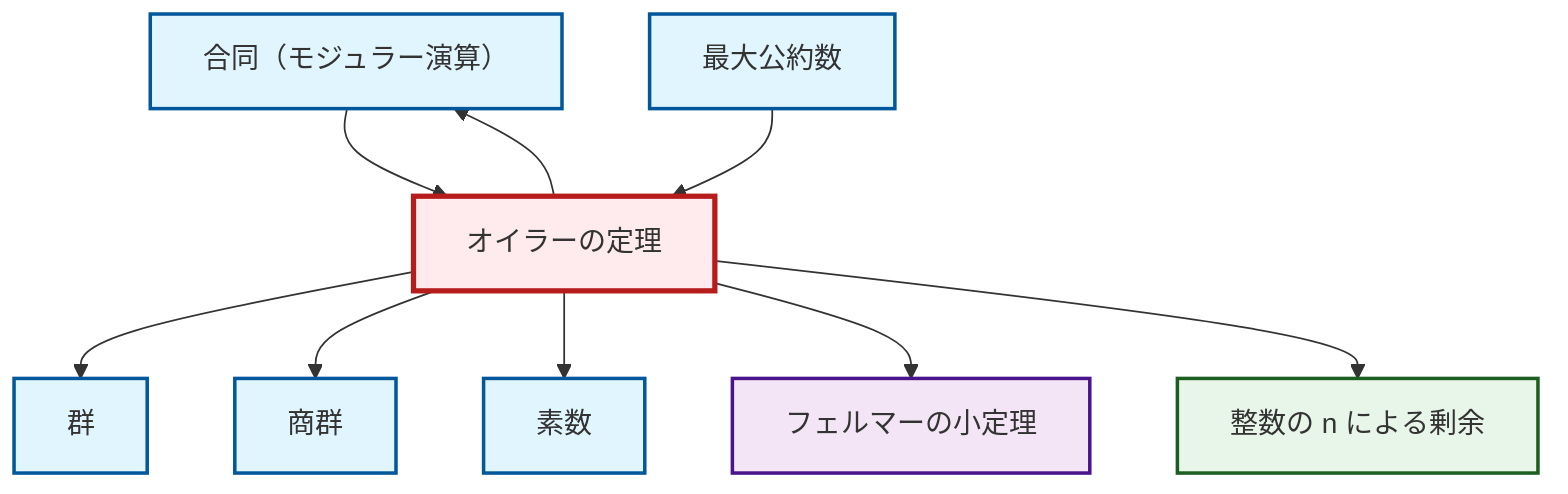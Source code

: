 graph TD
    classDef definition fill:#e1f5fe,stroke:#01579b,stroke-width:2px
    classDef theorem fill:#f3e5f5,stroke:#4a148c,stroke-width:2px
    classDef axiom fill:#fff3e0,stroke:#e65100,stroke-width:2px
    classDef example fill:#e8f5e9,stroke:#1b5e20,stroke-width:2px
    classDef current fill:#ffebee,stroke:#b71c1c,stroke-width:3px
    def-quotient-group["商群"]:::definition
    thm-fermat-little["フェルマーの小定理"]:::theorem
    def-group["群"]:::definition
    def-prime["素数"]:::definition
    ex-quotient-integers-mod-n["整数の n による剰余"]:::example
    def-congruence["合同（モジュラー演算）"]:::definition
    def-gcd["最大公約数"]:::definition
    thm-euler["オイラーの定理"]:::theorem
    thm-euler --> def-group
    def-congruence --> thm-euler
    thm-euler --> def-congruence
    thm-euler --> def-quotient-group
    thm-euler --> def-prime
    thm-euler --> thm-fermat-little
    def-gcd --> thm-euler
    thm-euler --> ex-quotient-integers-mod-n
    class thm-euler current